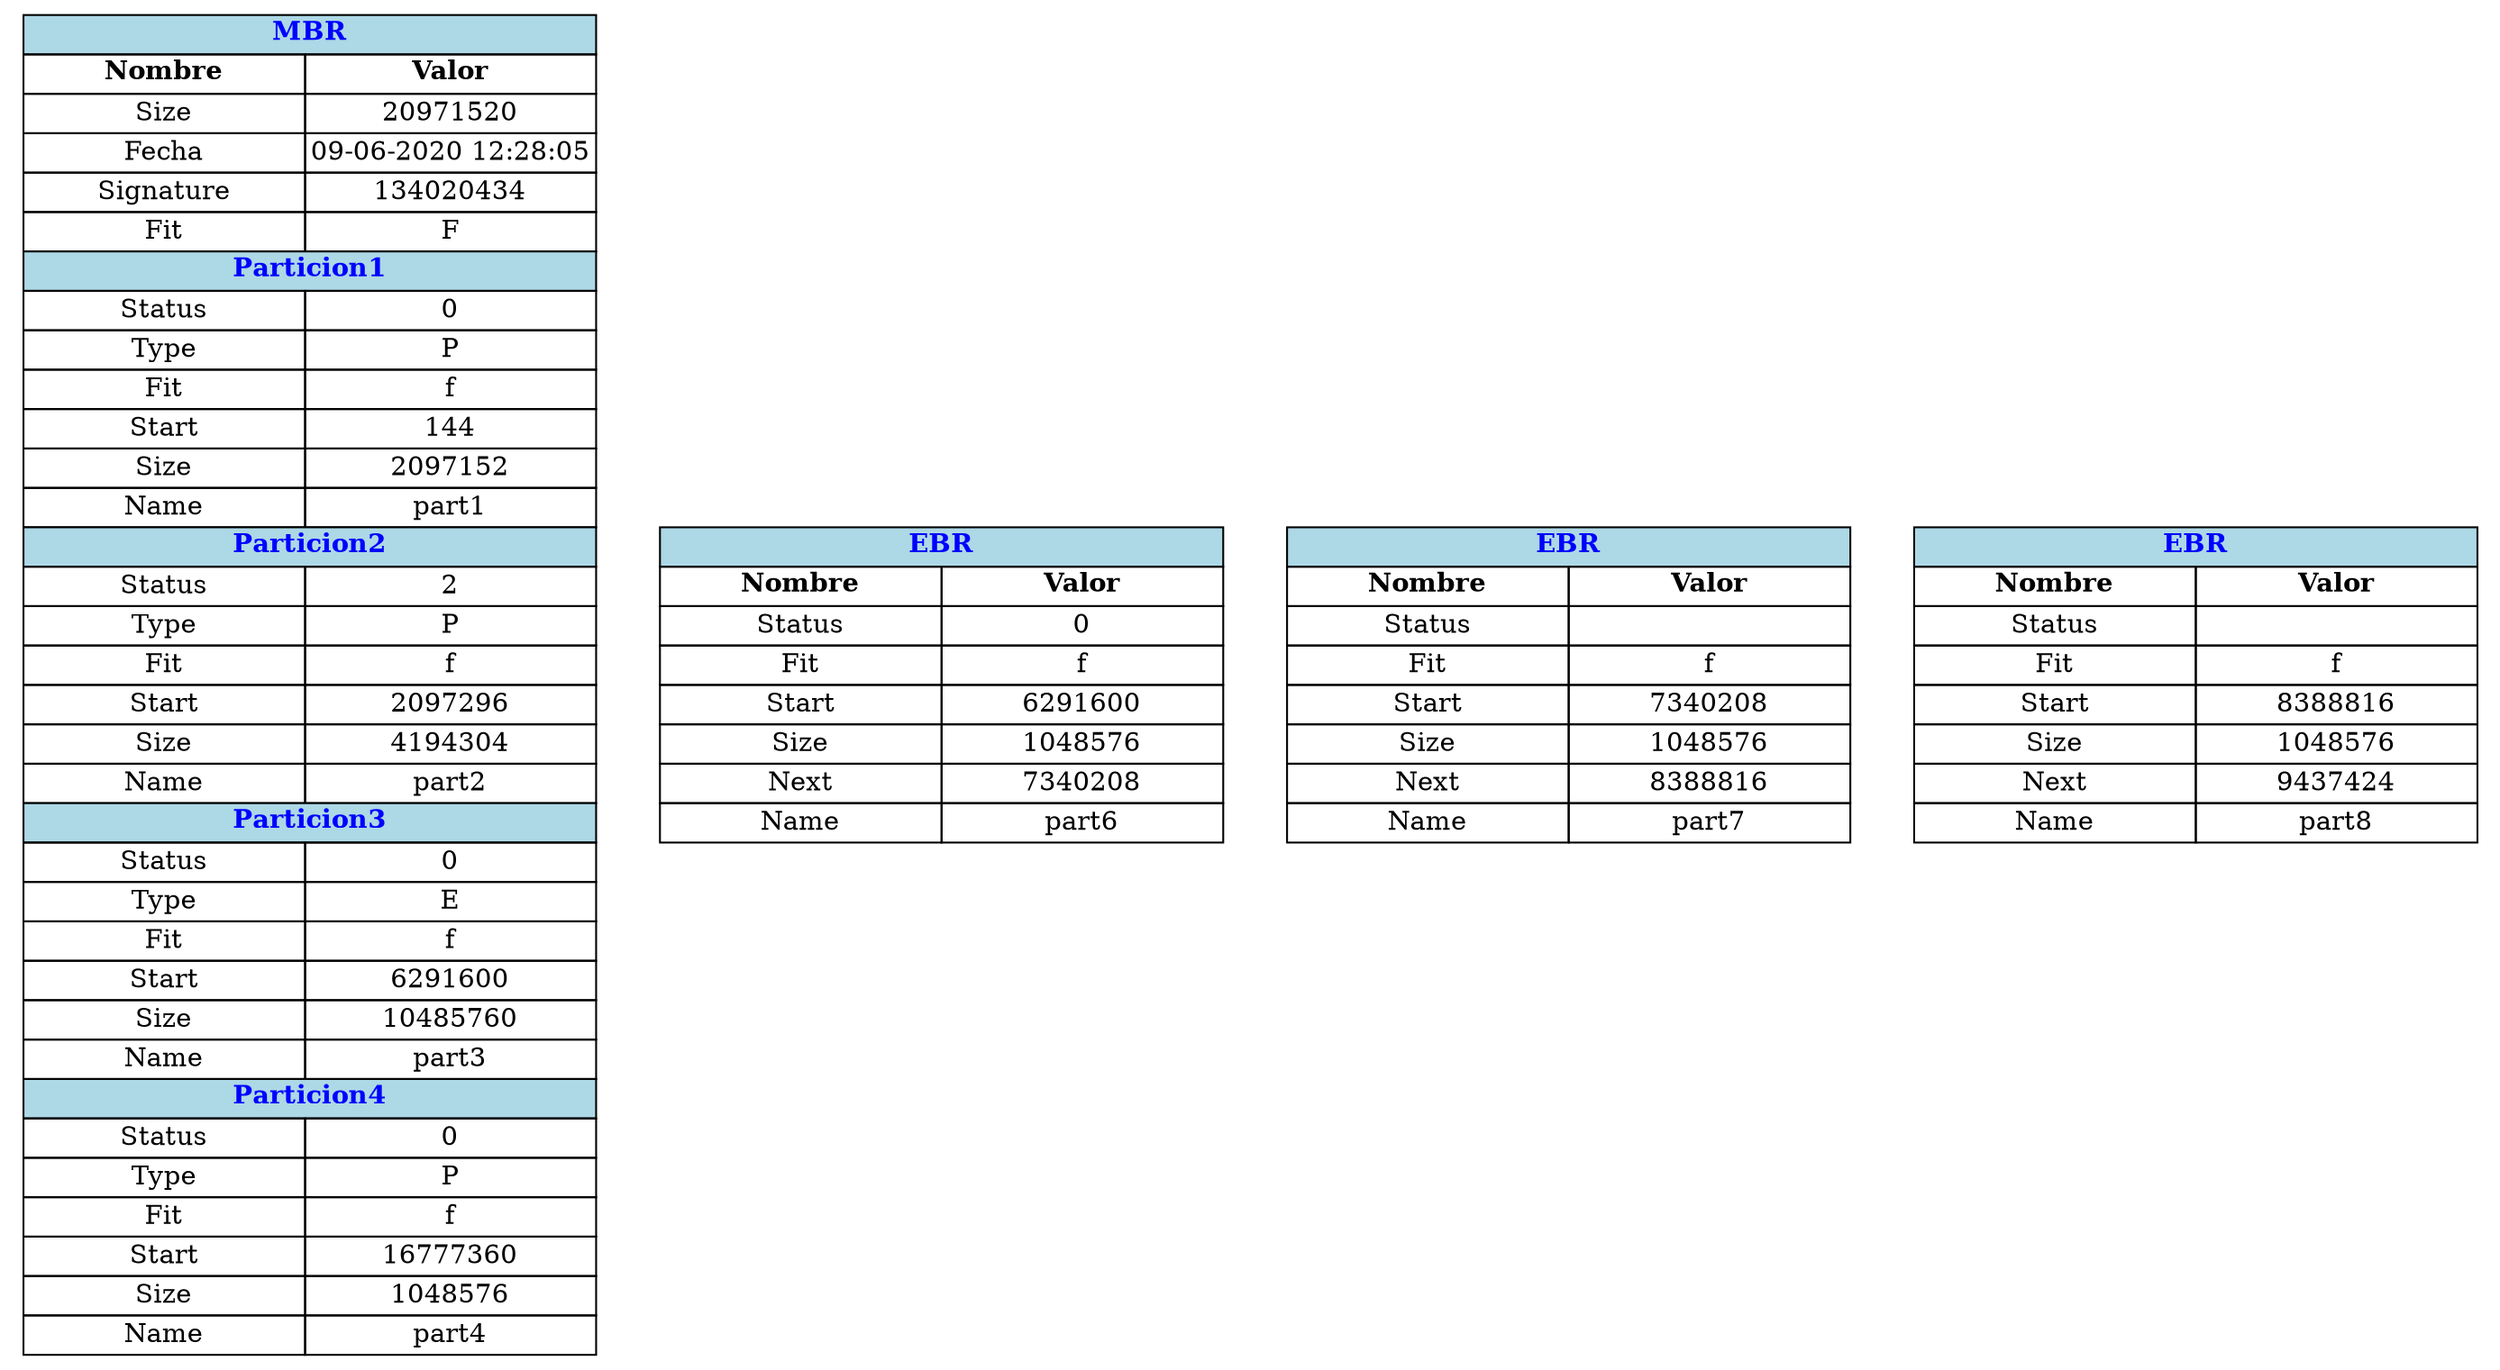 digraph G{ 
node [shape=plaintext]
tbl[
label=<
<table border='0' cellborder='1' cellspacing='0' width='300'  height='200' >
 <tr ><td colspan='2' bgcolor= 'lightblue' ><b><font color='blue'>MBR</font></b></td></tr><tr>  <td width='150'> <b>Nombre</b> </td> <td width='150'> <b>Valor</b> </td>  </tr>
<tr>  <td>Size</td><td>20971520</td>  </tr>
<tr>  <td>Fecha</td> <td>09-06-2020 12:28:05</td>  </tr>
<tr>  <td>Signature</td> <td>134020434</td>  </tr>
<tr>  <td>Fit</td> <td>F</td>  </tr>
<tr ><td colspan='2' bgcolor= 'lightblue' ><b><font color='blue'>Particion1</font></b></td></tr>
<tr>  <td>Status</td> <td>0</td>  </tr>
<tr>  <td>Type</td> <td>P</td>  </tr>
<tr>  <td>Fit</td> <td>f</td>  </tr>
<tr>  <td>Start</td> <td>144</td>  </tr>
<tr>  <td>Size</td> <td>2097152</td>  </tr>
<tr>  <td>Name</td> <td>part1</td>  </tr>
<tr ><td colspan='2' bgcolor= 'lightblue' ><b><font color='blue'>Particion2</font></b></td></tr>
<tr>  <td>Status</td> <td>2</td>  </tr>
<tr>  <td>Type</td> <td>P</td>  </tr>
<tr>  <td>Fit</td> <td>f</td>  </tr>
<tr>  <td>Start</td> <td>2097296</td>  </tr>
<tr>  <td>Size</td> <td>4194304</td>  </tr>
<tr>  <td>Name</td> <td>part2</td>  </tr>
<tr ><td colspan='2' bgcolor= 'lightblue' ><b><font color='blue'>Particion3</font></b></td></tr>
<tr>  <td>Status</td> <td>0</td>  </tr>
<tr>  <td>Type</td> <td>E</td>  </tr>
<tr>  <td>Fit</td> <td>f</td>  </tr>
<tr>  <td>Start</td> <td>6291600</td>  </tr>
<tr>  <td>Size</td> <td>10485760</td>  </tr>
<tr>  <td>Name</td> <td>part3</td>  </tr>
<tr ><td colspan='2' bgcolor= 'lightblue' ><b><font color='blue'>Particion4</font></b></td></tr>
<tr>  <td>Status</td> <td>0</td>  </tr>
<tr>  <td>Type</td> <td>P</td>  </tr>
<tr>  <td>Fit</td> <td>f</td>  </tr>
<tr>  <td>Start</td> <td>16777360</td>  </tr>
<tr>  <td>Size</td> <td>1048576</td>  </tr>
<tr>  <td>Name</td> <td>part4</td>  </tr>
</table>
>];

tbl_1[
label=<
 <table border='0' cellborder='1' cellspacing='0'  width='300' height='160' >
 <tr ><td colspan='2' bgcolor= 'lightblue' ><b><font color='blue'>EBR</font></b></td></tr><tr ><td width='150'><b>Nombre</b></td> <td width='150'><b>Valor</b></td>  </tr>
<tr>  <td>Status</td> <td>0</td>  </tr>
<tr>  <td>Fit</td> <td>f</td>  </tr>
<tr>  <td>Start</td> <td>6291600</td>  </tr>
<tr>  <td>Size</td> <td>1048576</td>  </tr>
<tr>  <td>Next</td> <td>7340208</td>  </tr>
<tr>  <td>Name</td> <td>part6</td>  </tr>
</table>
>];

tbl_2[
label=<
 <table border='0' cellborder='1' cellspacing='0'  width='300' height='160' >
 <tr ><td colspan='2' bgcolor= 'lightblue' ><b><font color='blue'>EBR</font></b></td></tr><tr ><td width='150'><b>Nombre</b></td> <td width='150'><b>Valor</b></td>  </tr>
<tr>  <td>Status</td> <td></td>  </tr>
<tr>  <td>Fit</td> <td>f</td>  </tr>
<tr>  <td>Start</td> <td>7340208</td>  </tr>
<tr>  <td>Size</td> <td>1048576</td>  </tr>
<tr>  <td>Next</td> <td>8388816</td>  </tr>
<tr>  <td>Name</td> <td>part7</td>  </tr>
</table>
>];

tbl_3[
label=<
 <table border='0' cellborder='1' cellspacing='0'  width='300' height='160' >
 <tr ><td colspan='2' bgcolor= 'lightblue' ><b><font color='blue'>EBR</font></b></td></tr><tr ><td width='150'><b>Nombre</b></td> <td width='150'><b>Valor</b></td>  </tr>
<tr>  <td>Status</td> <td></td>  </tr>
<tr>  <td>Fit</td> <td>f</td>  </tr>
<tr>  <td>Start</td> <td>8388816</td>  </tr>
<tr>  <td>Size</td> <td>1048576</td>  </tr>
<tr>  <td>Next</td> <td>9437424</td>  </tr>
<tr>  <td>Name</td> <td>part8</td>  </tr>
</table>
>];
}
